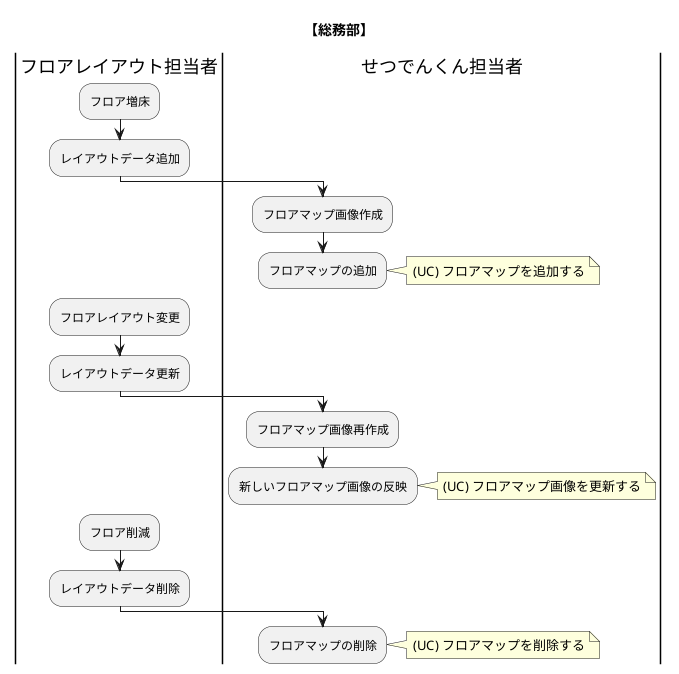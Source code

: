 @startuml
title 【総務部】
|フロアレイアウト担当者|
:フロア増床;
:レイアウトデータ追加;

|せつでんくん担当者|
:フロアマップ画像作成;
:フロアマップの追加;
note right: (UC) フロアマップを追加する
detach

|フロアレイアウト担当者|
:フロアレイアウト変更;
:レイアウトデータ更新;

|せつでんくん担当者|
:フロアマップ画像再作成;
:新しいフロアマップ画像の反映;
note right: (UC) フロアマップ画像を更新する
detach


|フロアレイアウト担当者|
:フロア削減;
:レイアウトデータ削除;

|せつでんくん担当者|
:フロアマップの削除;
note right: (UC) フロアマップを削除する
detach
@enduml